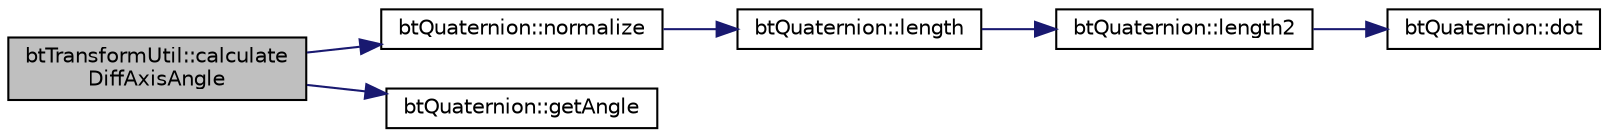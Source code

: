 digraph "btTransformUtil::calculateDiffAxisAngle"
{
  edge [fontname="Helvetica",fontsize="10",labelfontname="Helvetica",labelfontsize="10"];
  node [fontname="Helvetica",fontsize="10",shape=record];
  rankdir="LR";
  Node1 [label="btTransformUtil::calculate\lDiffAxisAngle",height=0.2,width=0.4,color="black", fillcolor="grey75", style="filled", fontcolor="black"];
  Node1 -> Node2 [color="midnightblue",fontsize="10",style="solid",fontname="Helvetica"];
  Node2 [label="btQuaternion::normalize",height=0.2,width=0.4,color="black", fillcolor="white", style="filled",URL="$classbt_quaternion.html#adb5cd1eb8145a906f9f47857c498d3d6",tooltip="Normalize the quaternion Such that x^2 + y^2 + z^2 +w^2 = 1. "];
  Node2 -> Node3 [color="midnightblue",fontsize="10",style="solid",fontname="Helvetica"];
  Node3 [label="btQuaternion::length",height=0.2,width=0.4,color="black", fillcolor="white", style="filled",URL="$classbt_quaternion.html#a9041c1885648f81009f41fc2aa6c17df",tooltip="Return the length of the quaternion. "];
  Node3 -> Node4 [color="midnightblue",fontsize="10",style="solid",fontname="Helvetica"];
  Node4 [label="btQuaternion::length2",height=0.2,width=0.4,color="black", fillcolor="white", style="filled",URL="$classbt_quaternion.html#a59cc2f3a2c732aba98cd43764165b8cd",tooltip="Return the length squared of the quaternion. "];
  Node4 -> Node5 [color="midnightblue",fontsize="10",style="solid",fontname="Helvetica"];
  Node5 [label="btQuaternion::dot",height=0.2,width=0.4,color="black", fillcolor="white", style="filled",URL="$classbt_quaternion.html#a37e450f3206a7b6f3f55049e297fb403",tooltip="Return the dot product between this quaternion and another. "];
  Node1 -> Node6 [color="midnightblue",fontsize="10",style="solid",fontname="Helvetica"];
  Node6 [label="btQuaternion::getAngle",height=0.2,width=0.4,color="black", fillcolor="white", style="filled",URL="$classbt_quaternion.html#a4071aa455c5850f651be8d49d3db7133",tooltip="Return the angle of rotation represented by this quaternion. "];
}
